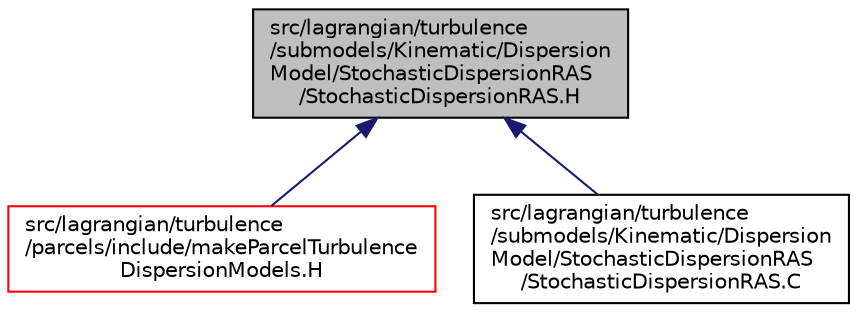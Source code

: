 digraph "src/lagrangian/turbulence/submodels/Kinematic/DispersionModel/StochasticDispersionRAS/StochasticDispersionRAS.H"
{
  bgcolor="transparent";
  edge [fontname="Helvetica",fontsize="10",labelfontname="Helvetica",labelfontsize="10"];
  node [fontname="Helvetica",fontsize="10",shape=record];
  Node1 [label="src/lagrangian/turbulence\l/submodels/Kinematic/Dispersion\lModel/StochasticDispersionRAS\l/StochasticDispersionRAS.H",height=0.2,width=0.4,color="black", fillcolor="grey75", style="filled", fontcolor="black"];
  Node1 -> Node2 [dir="back",color="midnightblue",fontsize="10",style="solid",fontname="Helvetica"];
  Node2 [label="src/lagrangian/turbulence\l/parcels/include/makeParcelTurbulence\lDispersionModels.H",height=0.2,width=0.4,color="red",URL="$a06960.html"];
  Node1 -> Node3 [dir="back",color="midnightblue",fontsize="10",style="solid",fontname="Helvetica"];
  Node3 [label="src/lagrangian/turbulence\l/submodels/Kinematic/Dispersion\lModel/StochasticDispersionRAS\l/StochasticDispersionRAS.C",height=0.2,width=0.4,color="black",URL="$a06966.html"];
}

